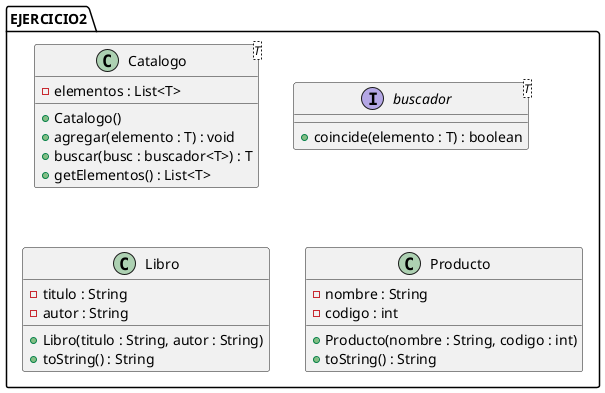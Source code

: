 @startuml ejercicio2
package EJERCICIO2 {

  class Catalogo<T> {
    - elementos : List<T>
    + Catalogo()
    + agregar(elemento : T) : void
    + buscar(busc : buscador<T>) : T
    + getElementos() : List<T>
  }

  interface buscador<T> {
    + coincide(elemento : T) : boolean
  }

  class Libro {
    - titulo : String
    - autor : String
    + Libro(titulo : String, autor : String)
    + toString() : String
  }

  class Producto {
    - nombre : String
    - codigo : int
    + Producto(nombre : String, codigo : int)
    + toString() : String
  }

}
@enduml
